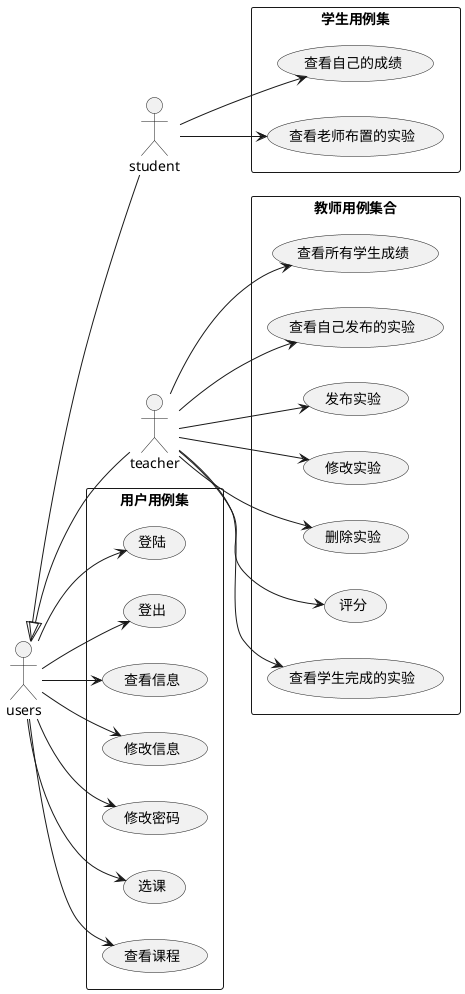 @startuml
left to right direction
:users:
users<|--:student:
users<|--:teacher:
rectangle 用户用例集{
    users-->(登陆)
    users-->(登出)
    users-->(查看信息)
    users-->(修改信息)
    users-->(修改密码)
    users-->(选课)
    users-->(查看课程)
}
rectangle 学生用例集{
    student-->(查看自己的成绩)
    student-->(查看老师布置的实验)
}
rectangle 教师用例集合{
    teacher-->(查看所有学生成绩)
    teacher-->(查看自己发布的实验)
    teacher-->(发布实验)
    teacher-->(修改实验)
    teacher-->(删除实验)
    teacher-->(评分)
    teacher-->(查看学生完成的实验)
}
@enduml
